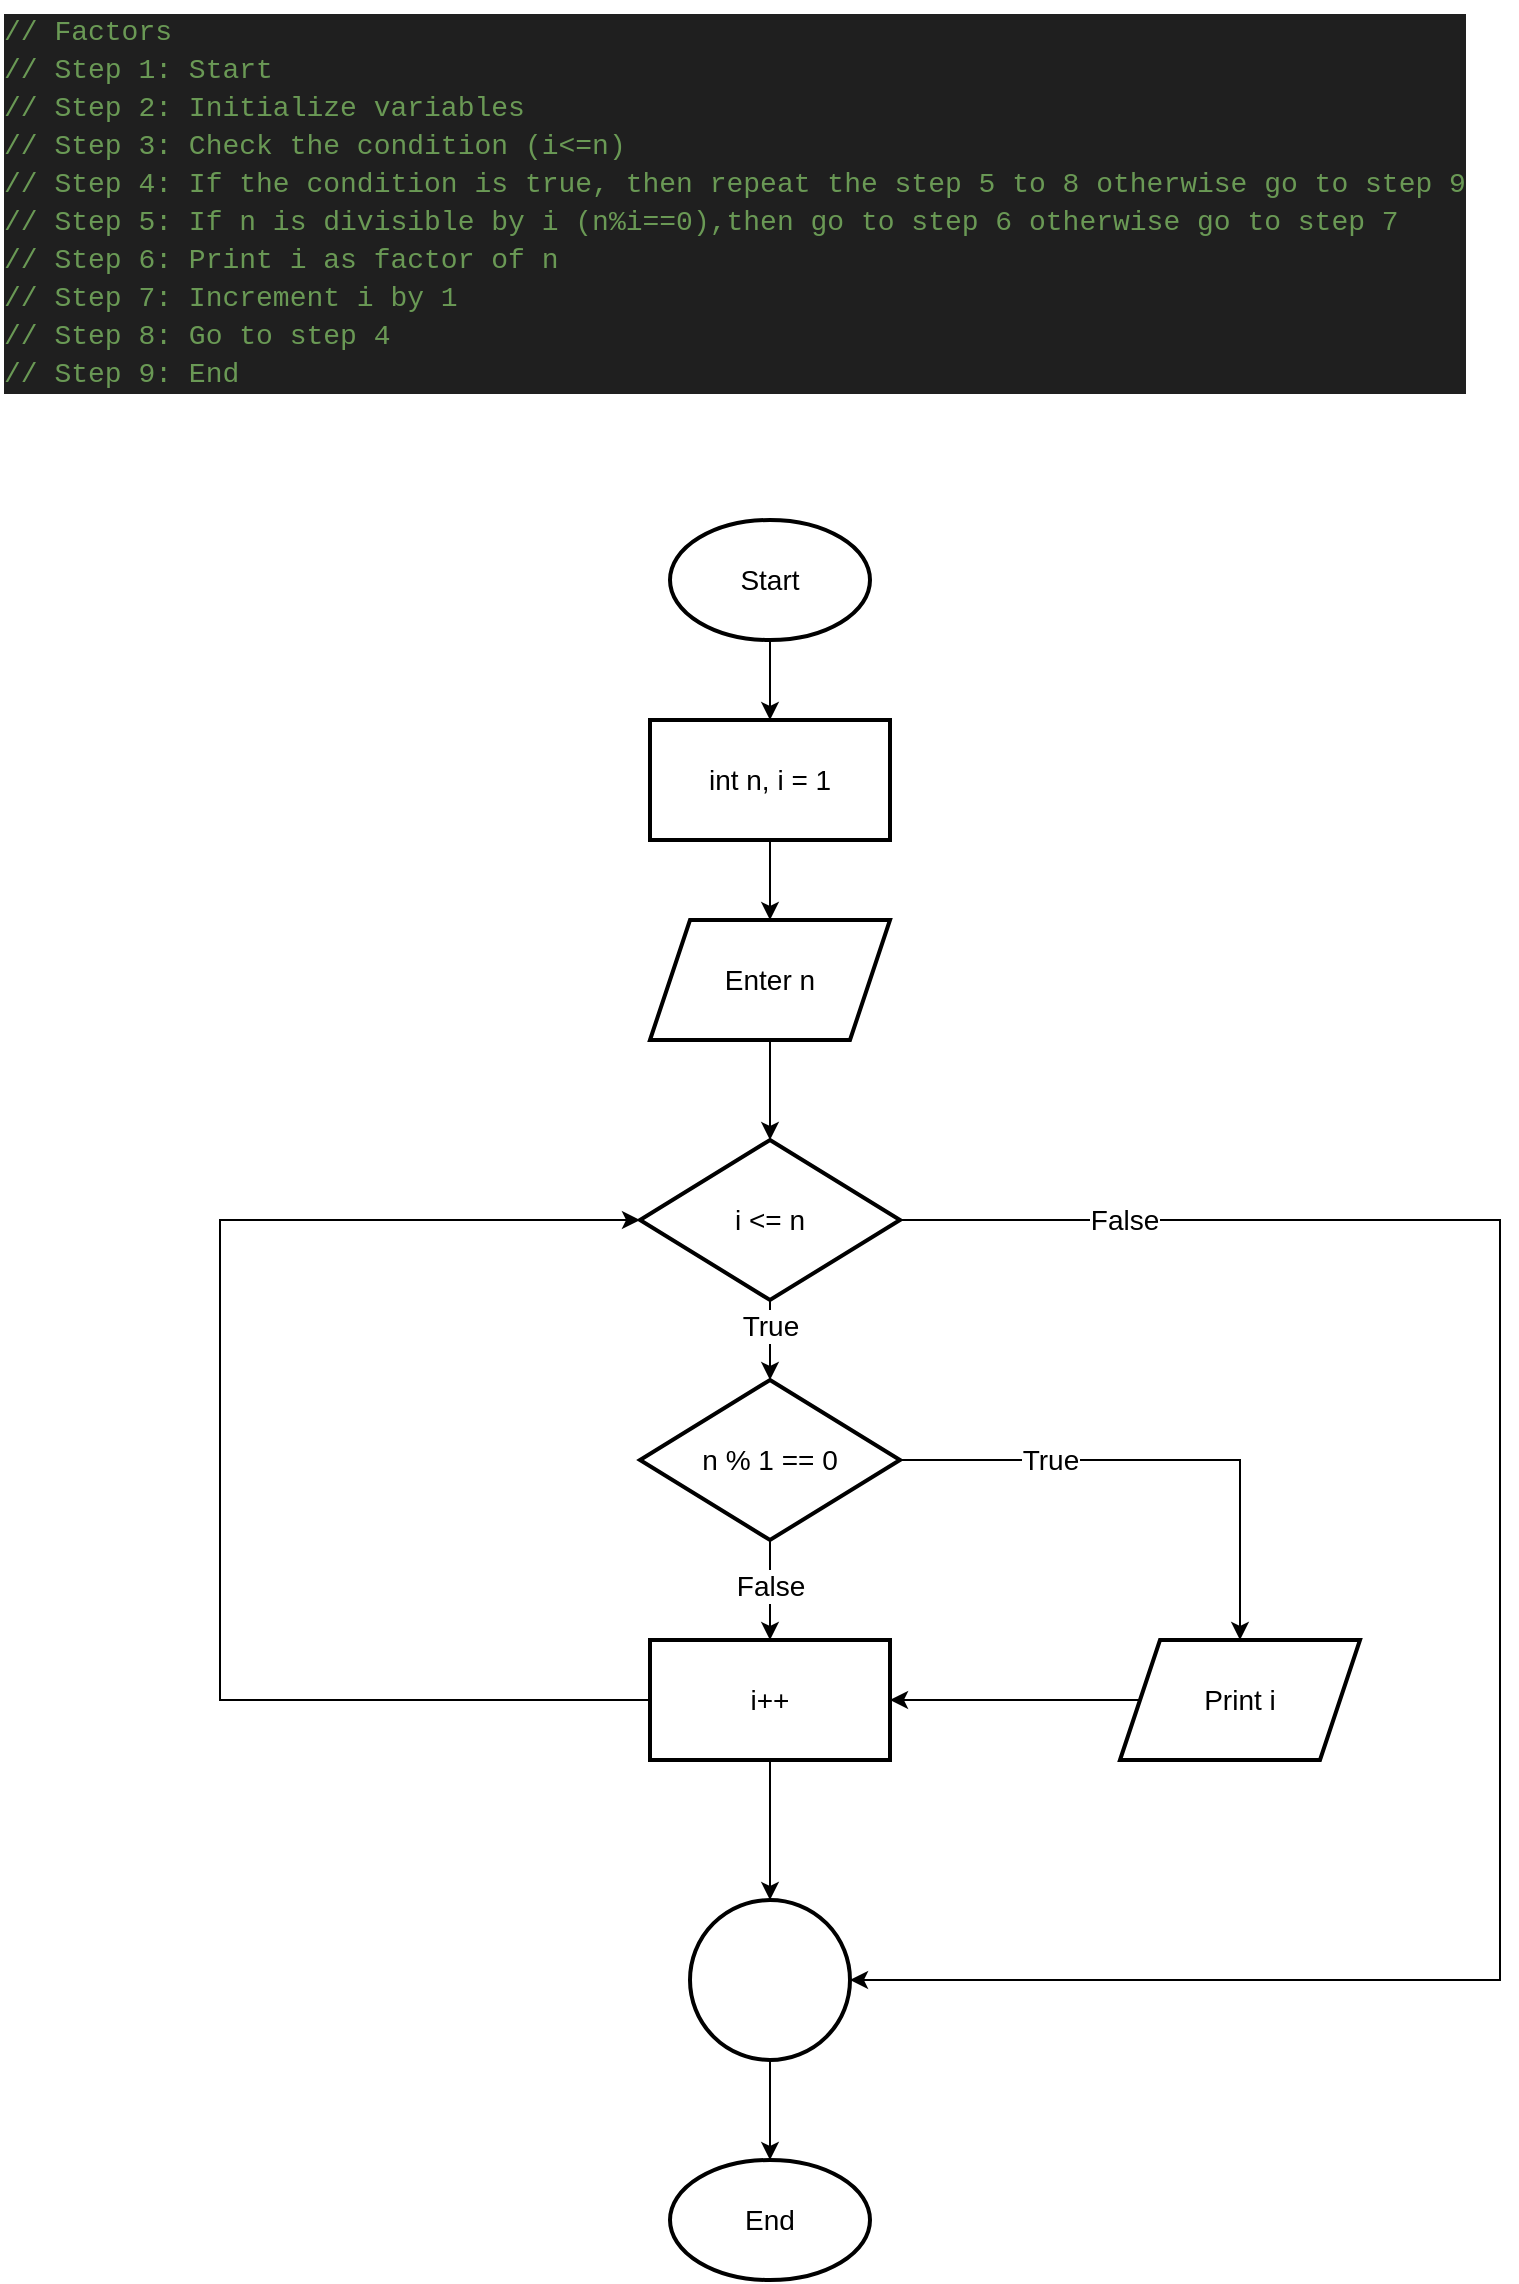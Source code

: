 <mxfile version="26.2.9">
  <diagram name="Page-1" id="_AIfY2RRBH2mW6aAvHMu">
    <mxGraphModel dx="1044" dy="562" grid="1" gridSize="10" guides="1" tooltips="1" connect="1" arrows="1" fold="1" page="1" pageScale="1" pageWidth="850" pageHeight="1100" math="0" shadow="0">
      <root>
        <mxCell id="0" />
        <mxCell id="1" parent="0" />
        <mxCell id="3PK2WsgZdGI9z5cUmh0O-1" value="&lt;div style=&quot;color: rgb(204, 204, 204); background-color: rgb(31, 31, 31); font-family: Consolas, &amp;quot;Courier New&amp;quot;, monospace; font-weight: normal; line-height: 19px; white-space: pre;&quot;&gt;&lt;div&gt;&lt;span style=&quot;color: #6a9955;&quot;&gt;// Factors&lt;/span&gt;&lt;/div&gt;&lt;div&gt;&lt;span style=&quot;color: #6a9955;&quot;&gt;// Step 1: Start&lt;/span&gt;&lt;/div&gt;&lt;div&gt;&lt;span style=&quot;color: #6a9955;&quot;&gt;// Step 2: Initialize variables&lt;/span&gt;&lt;/div&gt;&lt;div&gt;&lt;span style=&quot;color: #6a9955;&quot;&gt;// Step 3: Check the condition (i&amp;lt;=n)&lt;/span&gt;&lt;/div&gt;&lt;div&gt;&lt;span style=&quot;color: #6a9955;&quot;&gt;// Step 4: If the condition is true, then repeat the step 5 to 8 otherwise go to step 9&lt;/span&gt;&lt;/div&gt;&lt;div&gt;&lt;span style=&quot;color: #6a9955;&quot;&gt;// Step 5: If n is divisible by i (n%i==0),then go to step 6 otherwise go to step 7&lt;/span&gt;&lt;/div&gt;&lt;div&gt;&lt;span style=&quot;color: #6a9955;&quot;&gt;// Step 6: Print i as factor of n&lt;/span&gt;&lt;/div&gt;&lt;div&gt;&lt;span style=&quot;color: #6a9955;&quot;&gt;// Step 7: Increment i by 1&lt;/span&gt;&lt;/div&gt;&lt;div&gt;&lt;span style=&quot;color: #6a9955;&quot;&gt;// Step 8: Go to step 4&lt;/span&gt;&lt;/div&gt;&lt;div&gt;&lt;span style=&quot;color: #6a9955;&quot;&gt;// Step 9: End&lt;/span&gt;&lt;/div&gt;&lt;/div&gt;" style="text;whiteSpace=wrap;html=1;fontSize=14;" vertex="1" parent="1">
          <mxGeometry x="40" y="30" width="560" height="210" as="geometry" />
        </mxCell>
        <mxCell id="3PK2WsgZdGI9z5cUmh0O-5" value="" style="edgeStyle=orthogonalEdgeStyle;rounded=0;orthogonalLoop=1;jettySize=auto;html=1;fontSize=14;" edge="1" parent="1" source="3PK2WsgZdGI9z5cUmh0O-2" target="3PK2WsgZdGI9z5cUmh0O-4">
          <mxGeometry relative="1" as="geometry" />
        </mxCell>
        <mxCell id="3PK2WsgZdGI9z5cUmh0O-2" value="Start" style="strokeWidth=2;html=1;shape=mxgraph.flowchart.start_1;whiteSpace=wrap;fontSize=14;" vertex="1" parent="1">
          <mxGeometry x="375" y="290" width="100" height="60" as="geometry" />
        </mxCell>
        <mxCell id="3PK2WsgZdGI9z5cUmh0O-3" value="End" style="strokeWidth=2;html=1;shape=mxgraph.flowchart.start_1;whiteSpace=wrap;fontSize=14;" vertex="1" parent="1">
          <mxGeometry x="375" y="1110" width="100" height="60" as="geometry" />
        </mxCell>
        <mxCell id="3PK2WsgZdGI9z5cUmh0O-7" value="" style="edgeStyle=orthogonalEdgeStyle;rounded=0;orthogonalLoop=1;jettySize=auto;html=1;fontSize=14;" edge="1" parent="1" source="3PK2WsgZdGI9z5cUmh0O-4" target="3PK2WsgZdGI9z5cUmh0O-6">
          <mxGeometry relative="1" as="geometry" />
        </mxCell>
        <mxCell id="3PK2WsgZdGI9z5cUmh0O-4" value="int n, i = 1" style="whiteSpace=wrap;html=1;strokeWidth=2;fontSize=14;" vertex="1" parent="1">
          <mxGeometry x="365" y="390" width="120" height="60" as="geometry" />
        </mxCell>
        <mxCell id="3PK2WsgZdGI9z5cUmh0O-9" value="" style="edgeStyle=orthogonalEdgeStyle;rounded=0;orthogonalLoop=1;jettySize=auto;html=1;fontSize=14;" edge="1" parent="1" source="3PK2WsgZdGI9z5cUmh0O-6" target="3PK2WsgZdGI9z5cUmh0O-8">
          <mxGeometry relative="1" as="geometry" />
        </mxCell>
        <mxCell id="3PK2WsgZdGI9z5cUmh0O-6" value="Enter n" style="shape=parallelogram;perimeter=parallelogramPerimeter;whiteSpace=wrap;html=1;fixedSize=1;strokeWidth=2;fontSize=14;" vertex="1" parent="1">
          <mxGeometry x="365" y="490" width="120" height="60" as="geometry" />
        </mxCell>
        <mxCell id="3PK2WsgZdGI9z5cUmh0O-11" value="" style="edgeStyle=orthogonalEdgeStyle;rounded=0;orthogonalLoop=1;jettySize=auto;html=1;fontSize=14;" edge="1" parent="1" source="3PK2WsgZdGI9z5cUmh0O-8" target="3PK2WsgZdGI9z5cUmh0O-10">
          <mxGeometry relative="1" as="geometry" />
        </mxCell>
        <mxCell id="3PK2WsgZdGI9z5cUmh0O-22" value="True" style="edgeLabel;html=1;align=center;verticalAlign=middle;resizable=0;points=[];fontSize=14;" vertex="1" connectable="0" parent="3PK2WsgZdGI9z5cUmh0O-11">
          <mxGeometry x="-0.34" relative="1" as="geometry">
            <mxPoint as="offset" />
          </mxGeometry>
        </mxCell>
        <mxCell id="3PK2WsgZdGI9z5cUmh0O-27" value="" style="edgeStyle=orthogonalEdgeStyle;rounded=0;orthogonalLoop=1;jettySize=auto;html=1;entryX=1;entryY=0.5;entryDx=0;entryDy=0;fontSize=14;" edge="1" parent="1" source="3PK2WsgZdGI9z5cUmh0O-8" target="3PK2WsgZdGI9z5cUmh0O-17">
          <mxGeometry relative="1" as="geometry">
            <mxPoint x="480" y="1020" as="targetPoint" />
            <Array as="points">
              <mxPoint x="790" y="640" />
              <mxPoint x="790" y="1020" />
            </Array>
          </mxGeometry>
        </mxCell>
        <mxCell id="3PK2WsgZdGI9z5cUmh0O-28" value="False" style="edgeLabel;html=1;align=center;verticalAlign=middle;resizable=0;points=[];fontSize=14;" vertex="1" connectable="0" parent="3PK2WsgZdGI9z5cUmh0O-27">
          <mxGeometry x="-0.777" relative="1" as="geometry">
            <mxPoint as="offset" />
          </mxGeometry>
        </mxCell>
        <mxCell id="3PK2WsgZdGI9z5cUmh0O-8" value="i &amp;lt;= n" style="rhombus;whiteSpace=wrap;html=1;strokeWidth=2;fontSize=14;" vertex="1" parent="1">
          <mxGeometry x="360" y="600" width="130" height="80" as="geometry" />
        </mxCell>
        <mxCell id="3PK2WsgZdGI9z5cUmh0O-13" value="" style="edgeStyle=orthogonalEdgeStyle;rounded=0;orthogonalLoop=1;jettySize=auto;html=1;fontSize=14;" edge="1" parent="1" source="3PK2WsgZdGI9z5cUmh0O-10" target="3PK2WsgZdGI9z5cUmh0O-12">
          <mxGeometry relative="1" as="geometry" />
        </mxCell>
        <mxCell id="3PK2WsgZdGI9z5cUmh0O-23" value="True" style="edgeLabel;html=1;align=center;verticalAlign=middle;resizable=0;points=[];fontSize=14;" vertex="1" connectable="0" parent="3PK2WsgZdGI9z5cUmh0O-13">
          <mxGeometry x="-0.423" relative="1" as="geometry">
            <mxPoint as="offset" />
          </mxGeometry>
        </mxCell>
        <mxCell id="3PK2WsgZdGI9z5cUmh0O-15" value="" style="edgeStyle=orthogonalEdgeStyle;rounded=0;orthogonalLoop=1;jettySize=auto;html=1;fontSize=14;" edge="1" parent="1" source="3PK2WsgZdGI9z5cUmh0O-10" target="3PK2WsgZdGI9z5cUmh0O-14">
          <mxGeometry relative="1" as="geometry" />
        </mxCell>
        <mxCell id="3PK2WsgZdGI9z5cUmh0O-25" value="False" style="edgeLabel;html=1;align=center;verticalAlign=middle;resizable=0;points=[];fontSize=14;" vertex="1" connectable="0" parent="3PK2WsgZdGI9z5cUmh0O-15">
          <mxGeometry x="-0.072" relative="1" as="geometry">
            <mxPoint as="offset" />
          </mxGeometry>
        </mxCell>
        <mxCell id="3PK2WsgZdGI9z5cUmh0O-10" value="n % 1 == 0" style="rhombus;whiteSpace=wrap;html=1;strokeWidth=2;fontSize=14;" vertex="1" parent="1">
          <mxGeometry x="360" y="720" width="130" height="80" as="geometry" />
        </mxCell>
        <mxCell id="3PK2WsgZdGI9z5cUmh0O-24" value="" style="edgeStyle=orthogonalEdgeStyle;rounded=0;orthogonalLoop=1;jettySize=auto;html=1;fontSize=14;" edge="1" parent="1" source="3PK2WsgZdGI9z5cUmh0O-12" target="3PK2WsgZdGI9z5cUmh0O-14">
          <mxGeometry relative="1" as="geometry" />
        </mxCell>
        <mxCell id="3PK2WsgZdGI9z5cUmh0O-12" value="Print i" style="shape=parallelogram;perimeter=parallelogramPerimeter;whiteSpace=wrap;html=1;fixedSize=1;strokeWidth=2;fontSize=14;" vertex="1" parent="1">
          <mxGeometry x="600" y="850" width="120" height="60" as="geometry" />
        </mxCell>
        <mxCell id="3PK2WsgZdGI9z5cUmh0O-18" value="" style="edgeStyle=orthogonalEdgeStyle;rounded=0;orthogonalLoop=1;jettySize=auto;html=1;fontSize=14;" edge="1" parent="1" source="3PK2WsgZdGI9z5cUmh0O-14" target="3PK2WsgZdGI9z5cUmh0O-17">
          <mxGeometry relative="1" as="geometry" />
        </mxCell>
        <mxCell id="3PK2WsgZdGI9z5cUmh0O-21" value="" style="edgeStyle=orthogonalEdgeStyle;rounded=0;orthogonalLoop=1;jettySize=auto;html=1;entryX=0;entryY=0.5;entryDx=0;entryDy=0;fontSize=14;" edge="1" parent="1" source="3PK2WsgZdGI9z5cUmh0O-14" target="3PK2WsgZdGI9z5cUmh0O-8">
          <mxGeometry relative="1" as="geometry">
            <mxPoint x="285" y="880" as="targetPoint" />
            <Array as="points">
              <mxPoint x="150" y="880" />
              <mxPoint x="150" y="640" />
            </Array>
          </mxGeometry>
        </mxCell>
        <mxCell id="3PK2WsgZdGI9z5cUmh0O-14" value="i++" style="whiteSpace=wrap;html=1;strokeWidth=2;fontSize=14;" vertex="1" parent="1">
          <mxGeometry x="365" y="850" width="120" height="60" as="geometry" />
        </mxCell>
        <mxCell id="3PK2WsgZdGI9z5cUmh0O-19" value="" style="edgeStyle=orthogonalEdgeStyle;rounded=0;orthogonalLoop=1;jettySize=auto;html=1;fontSize=14;" edge="1" parent="1" source="3PK2WsgZdGI9z5cUmh0O-17" target="3PK2WsgZdGI9z5cUmh0O-3">
          <mxGeometry relative="1" as="geometry" />
        </mxCell>
        <mxCell id="3PK2WsgZdGI9z5cUmh0O-17" value="" style="ellipse;whiteSpace=wrap;html=1;strokeWidth=2;fontSize=14;" vertex="1" parent="1">
          <mxGeometry x="385" y="980" width="80" height="80" as="geometry" />
        </mxCell>
      </root>
    </mxGraphModel>
  </diagram>
</mxfile>
